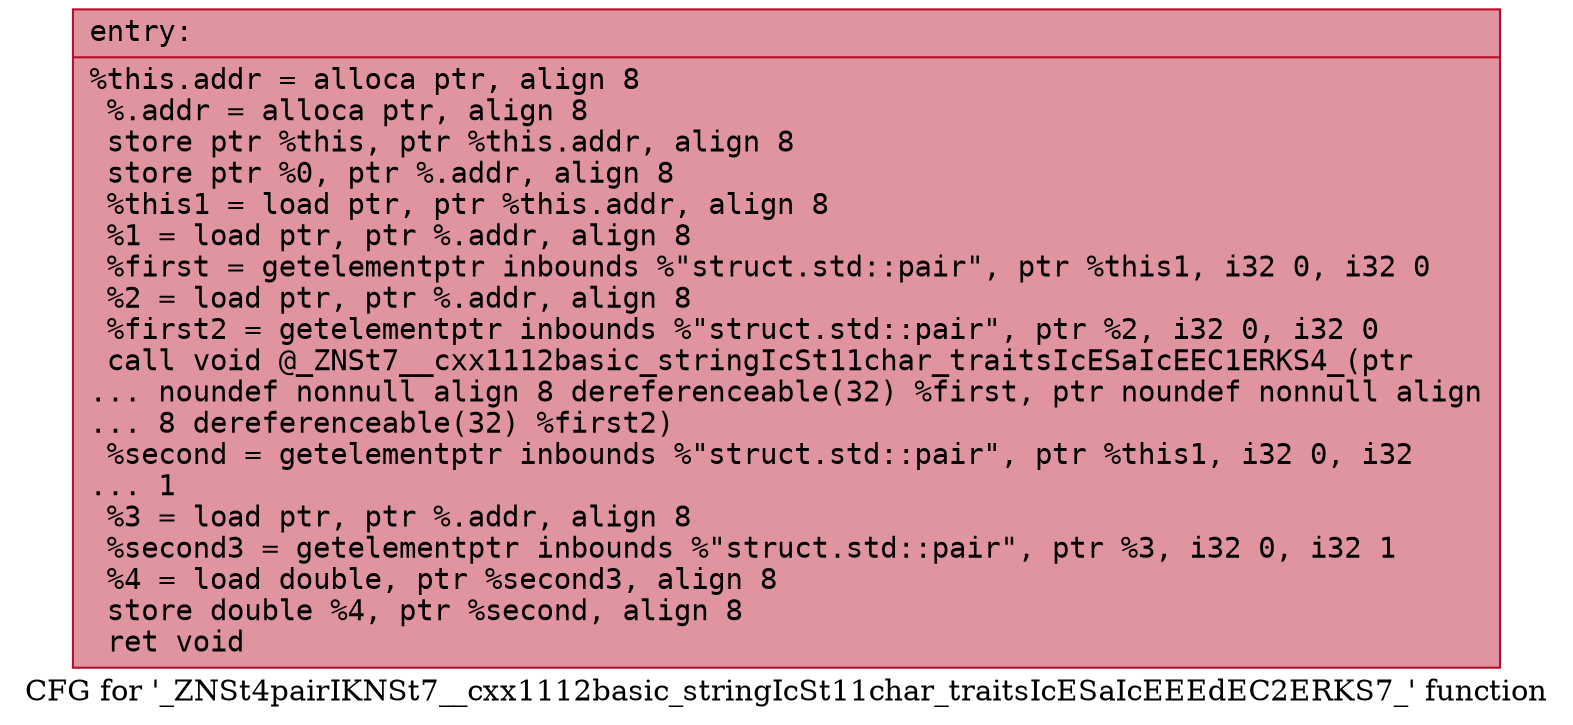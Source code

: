 digraph "CFG for '_ZNSt4pairIKNSt7__cxx1112basic_stringIcSt11char_traitsIcESaIcEEEdEC2ERKS7_' function" {
	label="CFG for '_ZNSt4pairIKNSt7__cxx1112basic_stringIcSt11char_traitsIcESaIcEEEdEC2ERKS7_' function";

	Node0x556bfea04150 [shape=record,color="#b70d28ff", style=filled, fillcolor="#b70d2870" fontname="Courier",label="{entry:\l|  %this.addr = alloca ptr, align 8\l  %.addr = alloca ptr, align 8\l  store ptr %this, ptr %this.addr, align 8\l  store ptr %0, ptr %.addr, align 8\l  %this1 = load ptr, ptr %this.addr, align 8\l  %1 = load ptr, ptr %.addr, align 8\l  %first = getelementptr inbounds %\"struct.std::pair\", ptr %this1, i32 0, i32 0\l  %2 = load ptr, ptr %.addr, align 8\l  %first2 = getelementptr inbounds %\"struct.std::pair\", ptr %2, i32 0, i32 0\l  call void @_ZNSt7__cxx1112basic_stringIcSt11char_traitsIcESaIcEEC1ERKS4_(ptr\l... noundef nonnull align 8 dereferenceable(32) %first, ptr noundef nonnull align\l... 8 dereferenceable(32) %first2)\l  %second = getelementptr inbounds %\"struct.std::pair\", ptr %this1, i32 0, i32\l... 1\l  %3 = load ptr, ptr %.addr, align 8\l  %second3 = getelementptr inbounds %\"struct.std::pair\", ptr %3, i32 0, i32 1\l  %4 = load double, ptr %second3, align 8\l  store double %4, ptr %second, align 8\l  ret void\l}"];
}
